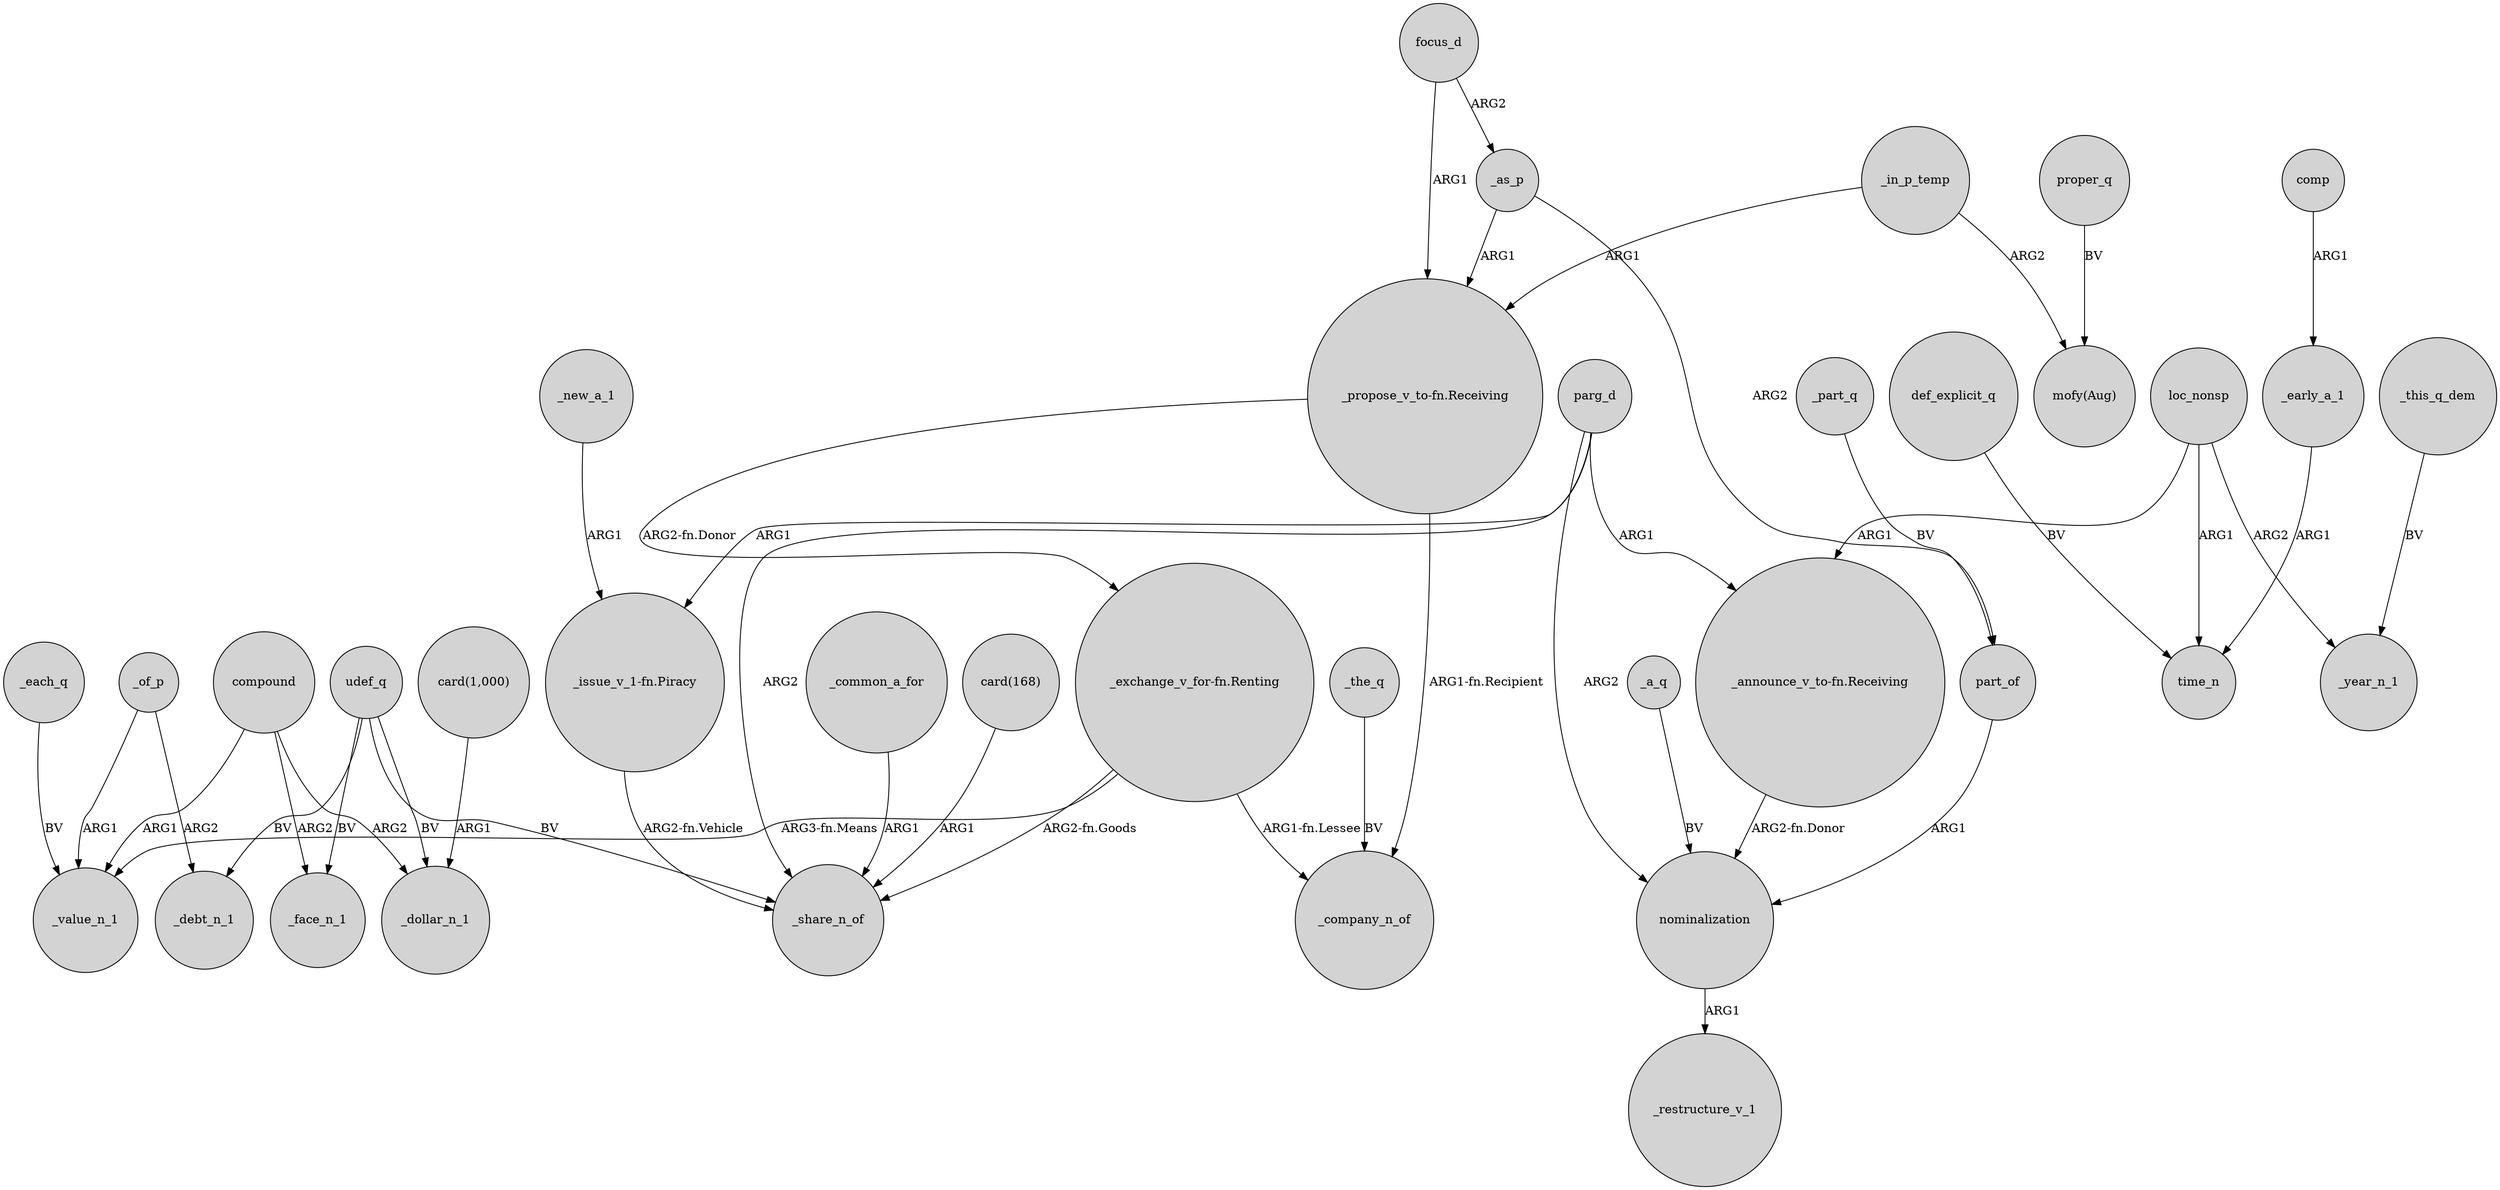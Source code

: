 digraph {
	node [shape=circle style=filled]
	"_exchange_v_for-fn.Renting" -> _value_n_1 [label="ARG3-fn.Means"]
	"_exchange_v_for-fn.Renting" -> _company_n_of [label="ARG1-fn.Lessee"]
	_early_a_1 -> time_n [label=ARG1]
	_of_p -> _debt_n_1 [label=ARG2]
	_in_p_temp -> "mofy(Aug)" [label=ARG2]
	udef_q -> _face_n_1 [label=BV]
	_as_p -> "_propose_v_to-fn.Receiving" [label=ARG1]
	compound -> _face_n_1 [label=ARG2]
	loc_nonsp -> "_announce_v_to-fn.Receiving" [label=ARG1]
	_as_p -> part_of [label=ARG2]
	_a_q -> nominalization [label=BV]
	proper_q -> "mofy(Aug)" [label=BV]
	"_propose_v_to-fn.Receiving" -> "_exchange_v_for-fn.Renting" [label="ARG2-fn.Donor"]
	_common_a_for -> _share_n_of [label=ARG1]
	comp -> _early_a_1 [label=ARG1]
	compound -> _dollar_n_1 [label=ARG2]
	"_propose_v_to-fn.Receiving" -> _company_n_of [label="ARG1-fn.Recipient"]
	loc_nonsp -> _year_n_1 [label=ARG2]
	"card(168)" -> _share_n_of [label=ARG1]
	"_issue_v_1-fn.Piracy" -> _share_n_of [label="ARG2-fn.Vehicle"]
	_part_q -> part_of [label=BV]
	nominalization -> _restructure_v_1 [label=ARG1]
	udef_q -> _debt_n_1 [label=BV]
	udef_q -> _share_n_of [label=BV]
	part_of -> nominalization [label=ARG1]
	udef_q -> _dollar_n_1 [label=BV]
	"card(1,000)" -> _dollar_n_1 [label=ARG1]
	_each_q -> _value_n_1 [label=BV]
	parg_d -> "_issue_v_1-fn.Piracy" [label=ARG1]
	_of_p -> _value_n_1 [label=ARG1]
	_this_q_dem -> _year_n_1 [label=BV]
	loc_nonsp -> time_n [label=ARG1]
	parg_d -> _share_n_of [label=ARG2]
	def_explicit_q -> time_n [label=BV]
	focus_d -> _as_p [label=ARG2]
	compound -> _value_n_1 [label=ARG1]
	focus_d -> "_propose_v_to-fn.Receiving" [label=ARG1]
	"_announce_v_to-fn.Receiving" -> nominalization [label="ARG2-fn.Donor"]
	parg_d -> "_announce_v_to-fn.Receiving" [label=ARG1]
	"_exchange_v_for-fn.Renting" -> _share_n_of [label="ARG2-fn.Goods"]
	_the_q -> _company_n_of [label=BV]
	_new_a_1 -> "_issue_v_1-fn.Piracy" [label=ARG1]
	_in_p_temp -> "_propose_v_to-fn.Receiving" [label=ARG1]
	parg_d -> nominalization [label=ARG2]
}
